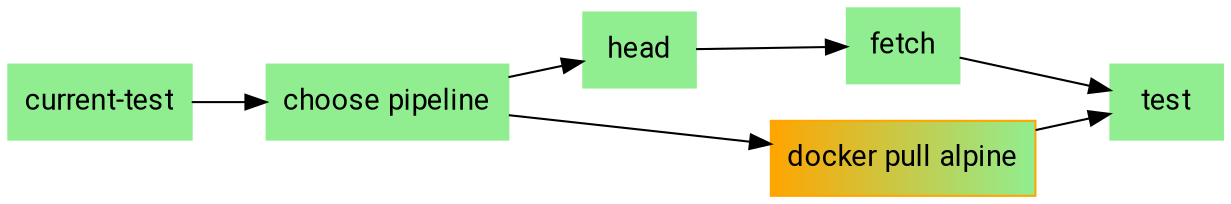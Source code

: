 digraph pipeline {
  graph [fontname="Roboto,sans-serif"]
  node [fontname="Roboto,sans-serif",shape="box"]
  edge [fontname="Roboto,sans-serif"]
  rankdir=LR
  n3 [label="current-test",color="#90ee90",fillcolor="#90ee90",style="filled"]
  n2 [label="choose pipeline",color="#90ee90",fillcolor="#90ee90",style="filled"]
  n6 [label="head",color="#90ee90",fillcolor="#90ee90",style="filled"]
  n5 [label="fetch",color="#90ee90",fillcolor="#90ee90",style="filled"]
  n7 [label="docker pull alpine",color="#ffa500:#90ee90",fillcolor="#ffa500:#90ee90",style="filled"]
  n1 [label="test",color="#90ee90",fillcolor="#90ee90",style="filled"]
  n7 -> n1
  n5 -> n1
  n2 -> n7
  n6 -> n5
  n2 -> n6
  n3 -> n2
  }
